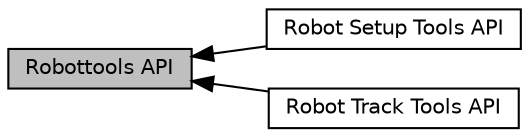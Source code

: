 digraph "Robottools API"
{
  edge [fontname="Helvetica",fontsize="10",labelfontname="Helvetica",labelfontsize="10"];
  node [fontname="Helvetica",fontsize="10",shape=record];
  rankdir=LR;
  Node2 [label="Robot Setup Tools API",height=0.2,width=0.4,color="black", fillcolor="white", style="filled",URL="$group__setuptools.html",tooltip="API to load and store car setups in a unified way, and to support setup changes during pit stops..."];
  Node0 [label="Robottools API",height=0.2,width=0.4,color="black", fillcolor="grey75", style="filled", fontcolor="black"];
  Node1 [label="Robot Track Tools API",height=0.2,width=0.4,color="black", fillcolor="white", style="filled",URL="$group__tracktools.html",tooltip="API to gather information about the track and the cars state relative to the track. "];
  Node0->Node1 [shape=plaintext, dir="back", style="solid"];
  Node0->Node2 [shape=plaintext, dir="back", style="solid"];
}
